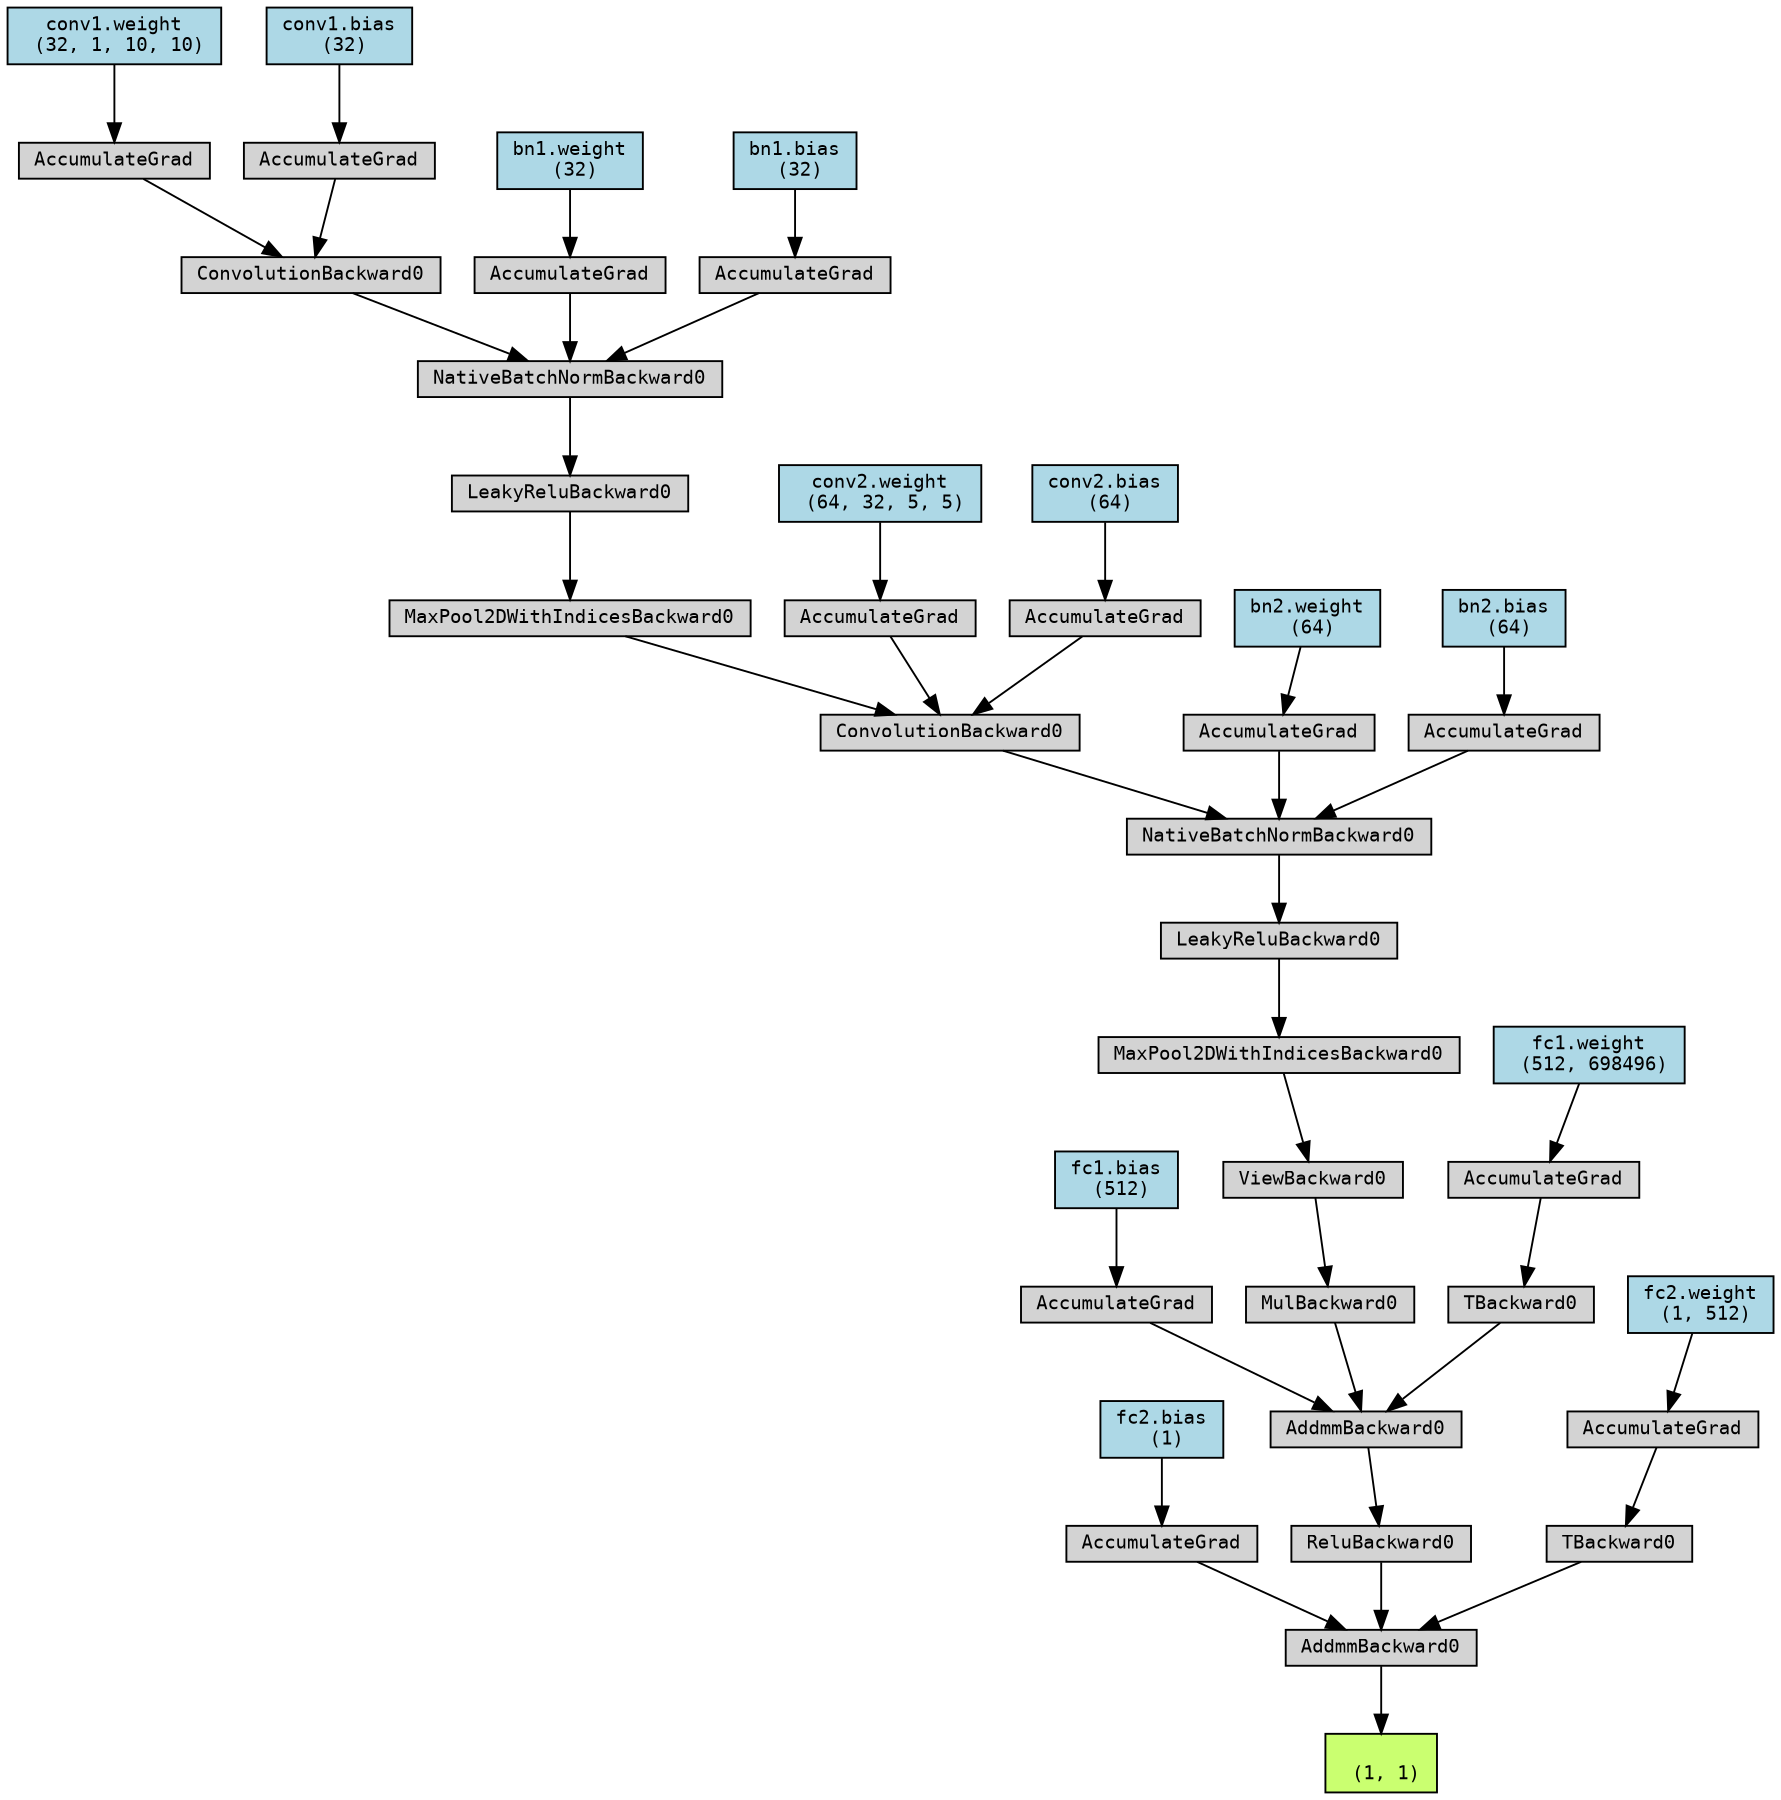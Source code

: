 digraph {
	graph [size="12,12"]
	node [align=left fontname=monospace fontsize=10 height=0.2 ranksep=0.1 shape=box style=filled]
	2307910811504 [label="
 (1, 1)" fillcolor=darkolivegreen1]
	2307908375248 [label=AddmmBackward0]
	2307909634272 -> 2307908375248
	2307910801024 [label="fc2.bias
 (1)" fillcolor=lightblue]
	2307910801024 -> 2307909634272
	2307909634272 [label=AccumulateGrad]
	2307910457792 -> 2307908375248
	2307910457792 [label=ReluBackward0]
	2307782850928 -> 2307910457792
	2307782850928 [label=AddmmBackward0]
	2307910459472 -> 2307782850928
	2307910800544 [label="fc1.bias
 (512)" fillcolor=lightblue]
	2307910800544 -> 2307910459472
	2307910459472 [label=AccumulateGrad]
	2307910457024 -> 2307782850928
	2307910457024 [label=MulBackward0]
	2307910457408 -> 2307910457024
	2307910457408 [label=ViewBackward0]
	2307910459664 -> 2307910457408
	2307910459664 [label=MaxPool2DWithIndicesBackward0]
	2307910452992 -> 2307910459664
	2307910452992 [label=LeakyReluBackward0]
	2307910459760 -> 2307910452992
	2307910459760 [label=NativeBatchNormBackward0]
	2307910459856 -> 2307910459760
	2307910459856 [label=ConvolutionBackward0]
	2307910460048 -> 2307910459856
	2307910460048 [label=MaxPool2DWithIndicesBackward0]
	2307910460240 -> 2307910460048
	2307910460240 [label=LeakyReluBackward0]
	2307910460384 -> 2307910460240
	2307910460384 [label=NativeBatchNormBackward0]
	2307910460432 -> 2307910460384
	2307910460432 [label=ConvolutionBackward0]
	2307910457840 -> 2307910460432
	2307910432272 [label="conv1.weight
 (32, 1, 10, 10)" fillcolor=lightblue]
	2307910432272 -> 2307910457840
	2307910457840 [label=AccumulateGrad]
	2307910458608 -> 2307910460432
	2307910797344 [label="conv1.bias
 (32)" fillcolor=lightblue]
	2307910797344 -> 2307910458608
	2307910458608 [label=AccumulateGrad]
	2307910460336 -> 2307910460384
	2307910428752 [label="bn1.weight
 (32)" fillcolor=lightblue]
	2307910428752 -> 2307910460336
	2307910460336 [label=AccumulateGrad]
	2307910460144 -> 2307910460384
	2307910797984 [label="bn1.bias
 (32)" fillcolor=lightblue]
	2307910797984 -> 2307910460144
	2307910460144 [label=AccumulateGrad]
	2307910460000 -> 2307910459856
	2307910798704 [label="conv2.weight
 (64, 32, 5, 5)" fillcolor=lightblue]
	2307910798704 -> 2307910460000
	2307910460000 [label=AccumulateGrad]
	2307910459952 -> 2307910459856
	2307910798784 [label="conv2.bias
 (64)" fillcolor=lightblue]
	2307910798784 -> 2307910459952
	2307910459952 [label=AccumulateGrad]
	2307910459808 -> 2307910459760
	2307910798864 [label="bn2.weight
 (64)" fillcolor=lightblue]
	2307910798864 -> 2307910459808
	2307910459808 [label=AccumulateGrad]
	2307910457600 -> 2307910459760
	2307910798944 [label="bn2.bias
 (64)" fillcolor=lightblue]
	2307910798944 -> 2307910457600
	2307910457600 [label=AccumulateGrad]
	2307910459328 -> 2307782850928
	2307910459328 [label=TBackward0]
	2307910459520 -> 2307910459328
	2307910800384 [label="fc1.weight
 (512, 698496)" fillcolor=lightblue]
	2307910800384 -> 2307910459520
	2307910459520 [label=AccumulateGrad]
	2307910457312 -> 2307908375248
	2307910457312 [label=TBackward0]
	2307910457216 -> 2307910457312
	2307910800864 [label="fc2.weight
 (1, 512)" fillcolor=lightblue]
	2307910800864 -> 2307910457216
	2307910457216 [label=AccumulateGrad]
	2307908375248 -> 2307910811504
}
